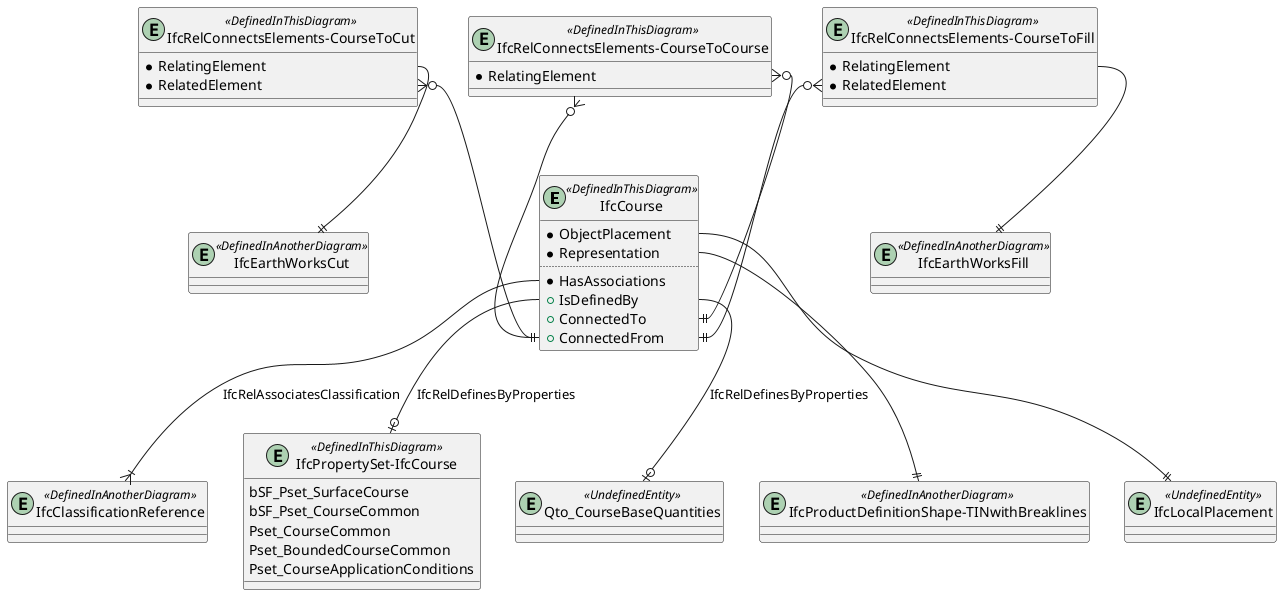 @startuml 


entity IfcCourse <<DefinedInThisDiagram>>
{
  *ObjectPlacement
  *Representation
  ..
  *HasAssociations
  +IsDefinedBy
  +ConnectedTo
  +ConnectedFrom
}

entity IfcClassificationReference <<DefinedInAnotherDiagram>>

entity IfcPropertySet-IfcCourse <<DefinedInThisDiagram>>
{
    bSF_Pset_SurfaceCourse
    bSF_Pset_CourseCommon
    Pset_CourseCommon
    Pset_BoundedCourseCommon
    Pset_CourseApplicationConditions
}

'entity bSF_Pset_SurfaceCourse <<DefinedInAnotherDiagram>>


'protocol bSF_Pset_CourseCommon <<DefinedInAnotherDiagram>>


entity Qto_CourseBaseQuantities <<UndefinedEntity>>

'protocol Pset_CourseCommon <<UndefinedEntity>>

'protocol Pset_BoundedCourseCommon <<UndefinedEntity>>

'protocol Pset_CourseApplicationConditions <<Undefinedentity>>


IfcCourse::HasAssociations --|{ IfcClassificationReference : IfcRelAssociatesClassification

entity "IfcProductDefinitionShape-TINwithBreaklines" <<DefinedInAnotherDiagram>>

IfcCourse::Representation --|| "IfcProductDefinitionShape-TINwithBreaklines"

entity IfcLocalPlacement <<UndefinedEntity>>
IfcCourse::ObjectPlacement --|| IfcLocalPlacement

IfcCourse::IsDefinedBy --o| "IfcPropertySet-IfcCourse" : IfcRelDefinesByProperties
'IfcCourse::IsDefinedBy --o| bSF_Pset_CourseCommon : IfcRelDefinesByProperties
'IfcCourse::IsDefinedBy --o| bSF_Pset_SurfaceCourse  : IfcRelDefinesByProperties
'IfcCourse::IsDefinedBy --o| Pset_CourseCommon : IfcRelDefinesByProperties
'IfcCourse::IsDefinedBy --o| Pset_BoundedCourseCommon : IfcRelDefinesByProperties
'IfcCourse::IsDefinedBy --o| Pset_CourseApplicationConditions : IfcRelDefinesByProperties

IfcCourse::IsDefinedBy --o| Qto_CourseBaseQuantities : IfcRelDefinesByProperties

entity IfcEarthWorksCut <<DefinedInAnotherDiagram>>

entity IfcEarthWorksFill <<DefinedInAnotherDiagram>>


entity "IfcRelConnectsElements-CourseToCut" <<DefinedInThisDiagram>>
{
  *RelatingElement
  *RelatedElement
}

"IfcRelConnectsElements-CourseToCut::RelatingElement" --|| IfcEarthWorksCut
"IfcRelConnectsElements-CourseToCut::RelatedElement" }o--|| IfcCourse::ConnectedFrom


entity "IfcRelConnectsElements-CourseToCourse" <<DefinedInThisDiagram>>
{
  *RelatingElement
}


"IfcRelConnectsElements-CourseToCourse::RelatingElement" }o--|| IfcCourse::ConnectedTo
"IfcRelConnectsElements-CourseToCourse::RelatedElement" }o--|| IfcCourse::ConnectedFrom


entity "IfcRelConnectsElements-CourseToFill" <<DefinedInThisDiagram>>
{
  *RelatingElement
  *RelatedElement
}

"IfcRelConnectsElements-CourseToFill::RelatingElement" --|| IfcEarthWorksFill
"IfcRelConnectsElements-CourseToFill::RelatedElement" }o--|| IfcCourse::ConnectedFrom




@enduml
